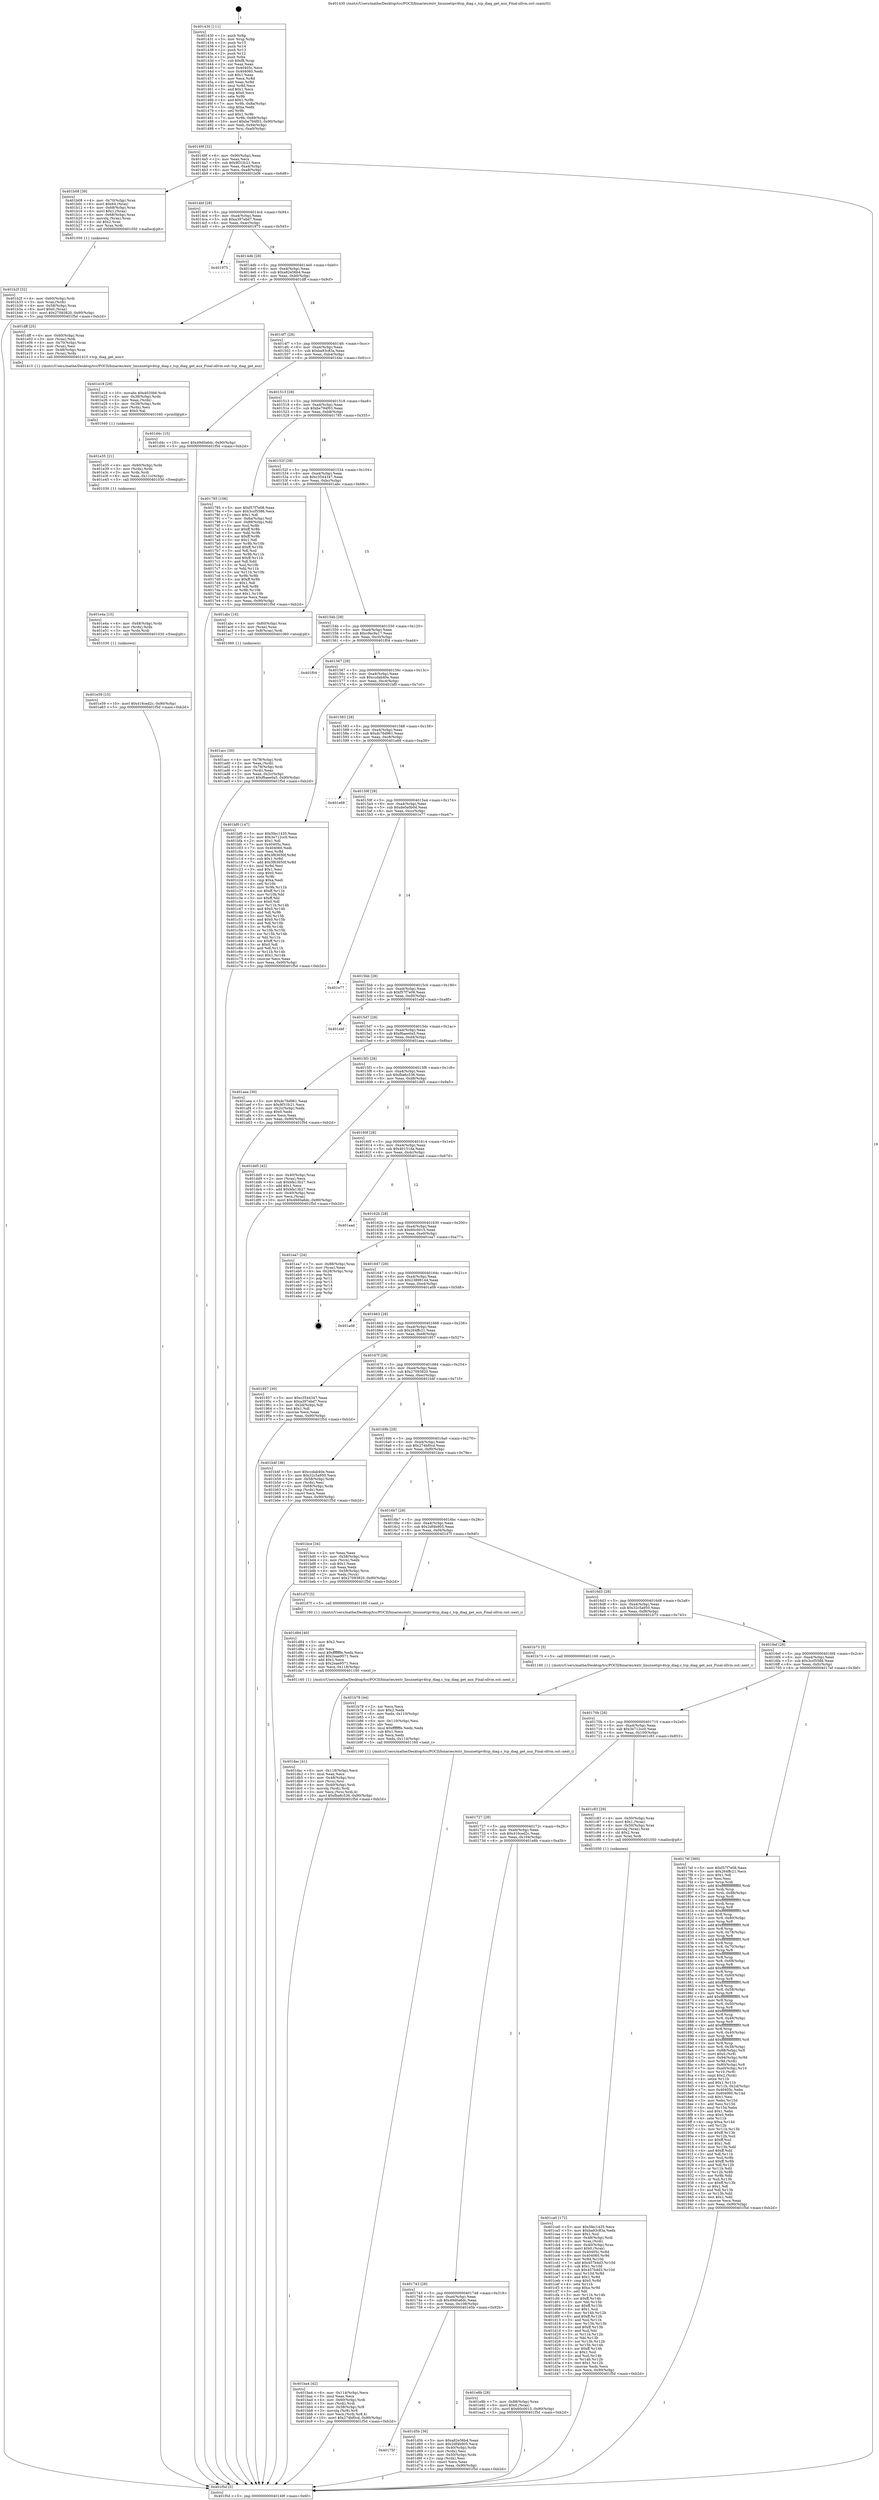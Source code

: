 digraph "0x401430" {
  label = "0x401430 (/mnt/c/Users/mathe/Desktop/tcc/POCII/binaries/extr_linuxnetipv4tcp_diag.c_tcp_diag_get_aux_Final-ollvm.out::main(0))"
  labelloc = "t"
  node[shape=record]

  Entry [label="",width=0.3,height=0.3,shape=circle,fillcolor=black,style=filled]
  "0x40149f" [label="{
     0x40149f [32]\l
     | [instrs]\l
     &nbsp;&nbsp;0x40149f \<+6\>: mov -0x90(%rbp),%eax\l
     &nbsp;&nbsp;0x4014a5 \<+2\>: mov %eax,%ecx\l
     &nbsp;&nbsp;0x4014a7 \<+6\>: sub $0x9f31fc21,%ecx\l
     &nbsp;&nbsp;0x4014ad \<+6\>: mov %eax,-0xa4(%rbp)\l
     &nbsp;&nbsp;0x4014b3 \<+6\>: mov %ecx,-0xa8(%rbp)\l
     &nbsp;&nbsp;0x4014b9 \<+6\>: je 0000000000401b08 \<main+0x6d8\>\l
  }"]
  "0x401b08" [label="{
     0x401b08 [39]\l
     | [instrs]\l
     &nbsp;&nbsp;0x401b08 \<+4\>: mov -0x70(%rbp),%rax\l
     &nbsp;&nbsp;0x401b0c \<+6\>: movl $0x64,(%rax)\l
     &nbsp;&nbsp;0x401b12 \<+4\>: mov -0x68(%rbp),%rax\l
     &nbsp;&nbsp;0x401b16 \<+6\>: movl $0x1,(%rax)\l
     &nbsp;&nbsp;0x401b1c \<+4\>: mov -0x68(%rbp),%rax\l
     &nbsp;&nbsp;0x401b20 \<+3\>: movslq (%rax),%rax\l
     &nbsp;&nbsp;0x401b23 \<+4\>: shl $0x2,%rax\l
     &nbsp;&nbsp;0x401b27 \<+3\>: mov %rax,%rdi\l
     &nbsp;&nbsp;0x401b2a \<+5\>: call 0000000000401050 \<malloc@plt\>\l
     | [calls]\l
     &nbsp;&nbsp;0x401050 \{1\} (unknown)\l
  }"]
  "0x4014bf" [label="{
     0x4014bf [28]\l
     | [instrs]\l
     &nbsp;&nbsp;0x4014bf \<+5\>: jmp 00000000004014c4 \<main+0x94\>\l
     &nbsp;&nbsp;0x4014c4 \<+6\>: mov -0xa4(%rbp),%eax\l
     &nbsp;&nbsp;0x4014ca \<+5\>: sub $0xa397ebd7,%eax\l
     &nbsp;&nbsp;0x4014cf \<+6\>: mov %eax,-0xac(%rbp)\l
     &nbsp;&nbsp;0x4014d5 \<+6\>: je 0000000000401975 \<main+0x545\>\l
  }"]
  Exit [label="",width=0.3,height=0.3,shape=circle,fillcolor=black,style=filled,peripheries=2]
  "0x401975" [label="{
     0x401975\l
  }", style=dashed]
  "0x4014db" [label="{
     0x4014db [28]\l
     | [instrs]\l
     &nbsp;&nbsp;0x4014db \<+5\>: jmp 00000000004014e0 \<main+0xb0\>\l
     &nbsp;&nbsp;0x4014e0 \<+6\>: mov -0xa4(%rbp),%eax\l
     &nbsp;&nbsp;0x4014e6 \<+5\>: sub $0xa82e56b4,%eax\l
     &nbsp;&nbsp;0x4014eb \<+6\>: mov %eax,-0xb0(%rbp)\l
     &nbsp;&nbsp;0x4014f1 \<+6\>: je 0000000000401dff \<main+0x9cf\>\l
  }"]
  "0x401e59" [label="{
     0x401e59 [15]\l
     | [instrs]\l
     &nbsp;&nbsp;0x401e59 \<+10\>: movl $0x416ced2c,-0x90(%rbp)\l
     &nbsp;&nbsp;0x401e63 \<+5\>: jmp 0000000000401f5d \<main+0xb2d\>\l
  }"]
  "0x401dff" [label="{
     0x401dff [25]\l
     | [instrs]\l
     &nbsp;&nbsp;0x401dff \<+4\>: mov -0x60(%rbp),%rax\l
     &nbsp;&nbsp;0x401e03 \<+3\>: mov (%rax),%rdi\l
     &nbsp;&nbsp;0x401e06 \<+4\>: mov -0x70(%rbp),%rax\l
     &nbsp;&nbsp;0x401e0a \<+2\>: mov (%rax),%esi\l
     &nbsp;&nbsp;0x401e0c \<+4\>: mov -0x48(%rbp),%rax\l
     &nbsp;&nbsp;0x401e10 \<+3\>: mov (%rax),%rdx\l
     &nbsp;&nbsp;0x401e13 \<+5\>: call 0000000000401410 \<tcp_diag_get_aux\>\l
     | [calls]\l
     &nbsp;&nbsp;0x401410 \{1\} (/mnt/c/Users/mathe/Desktop/tcc/POCII/binaries/extr_linuxnetipv4tcp_diag.c_tcp_diag_get_aux_Final-ollvm.out::tcp_diag_get_aux)\l
  }"]
  "0x4014f7" [label="{
     0x4014f7 [28]\l
     | [instrs]\l
     &nbsp;&nbsp;0x4014f7 \<+5\>: jmp 00000000004014fc \<main+0xcc\>\l
     &nbsp;&nbsp;0x4014fc \<+6\>: mov -0xa4(%rbp),%eax\l
     &nbsp;&nbsp;0x401502 \<+5\>: sub $0xba93c83a,%eax\l
     &nbsp;&nbsp;0x401507 \<+6\>: mov %eax,-0xb4(%rbp)\l
     &nbsp;&nbsp;0x40150d \<+6\>: je 0000000000401d4c \<main+0x91c\>\l
  }"]
  "0x401e4a" [label="{
     0x401e4a [15]\l
     | [instrs]\l
     &nbsp;&nbsp;0x401e4a \<+4\>: mov -0x48(%rbp),%rdx\l
     &nbsp;&nbsp;0x401e4e \<+3\>: mov (%rdx),%rdx\l
     &nbsp;&nbsp;0x401e51 \<+3\>: mov %rdx,%rdi\l
     &nbsp;&nbsp;0x401e54 \<+5\>: call 0000000000401030 \<free@plt\>\l
     | [calls]\l
     &nbsp;&nbsp;0x401030 \{1\} (unknown)\l
  }"]
  "0x401d4c" [label="{
     0x401d4c [15]\l
     | [instrs]\l
     &nbsp;&nbsp;0x401d4c \<+10\>: movl $0x49d0a6dc,-0x90(%rbp)\l
     &nbsp;&nbsp;0x401d56 \<+5\>: jmp 0000000000401f5d \<main+0xb2d\>\l
  }"]
  "0x401513" [label="{
     0x401513 [28]\l
     | [instrs]\l
     &nbsp;&nbsp;0x401513 \<+5\>: jmp 0000000000401518 \<main+0xe8\>\l
     &nbsp;&nbsp;0x401518 \<+6\>: mov -0xa4(%rbp),%eax\l
     &nbsp;&nbsp;0x40151e \<+5\>: sub $0xbe794f03,%eax\l
     &nbsp;&nbsp;0x401523 \<+6\>: mov %eax,-0xb8(%rbp)\l
     &nbsp;&nbsp;0x401529 \<+6\>: je 0000000000401785 \<main+0x355\>\l
  }"]
  "0x401e35" [label="{
     0x401e35 [21]\l
     | [instrs]\l
     &nbsp;&nbsp;0x401e35 \<+4\>: mov -0x60(%rbp),%rdx\l
     &nbsp;&nbsp;0x401e39 \<+3\>: mov (%rdx),%rdx\l
     &nbsp;&nbsp;0x401e3c \<+3\>: mov %rdx,%rdi\l
     &nbsp;&nbsp;0x401e3f \<+6\>: mov %eax,-0x11c(%rbp)\l
     &nbsp;&nbsp;0x401e45 \<+5\>: call 0000000000401030 \<free@plt\>\l
     | [calls]\l
     &nbsp;&nbsp;0x401030 \{1\} (unknown)\l
  }"]
  "0x401785" [label="{
     0x401785 [106]\l
     | [instrs]\l
     &nbsp;&nbsp;0x401785 \<+5\>: mov $0xf57f7e08,%eax\l
     &nbsp;&nbsp;0x40178a \<+5\>: mov $0x3ccf5586,%ecx\l
     &nbsp;&nbsp;0x40178f \<+2\>: mov $0x1,%dl\l
     &nbsp;&nbsp;0x401791 \<+7\>: mov -0x8a(%rbp),%sil\l
     &nbsp;&nbsp;0x401798 \<+7\>: mov -0x89(%rbp),%dil\l
     &nbsp;&nbsp;0x40179f \<+3\>: mov %sil,%r8b\l
     &nbsp;&nbsp;0x4017a2 \<+4\>: xor $0xff,%r8b\l
     &nbsp;&nbsp;0x4017a6 \<+3\>: mov %dil,%r9b\l
     &nbsp;&nbsp;0x4017a9 \<+4\>: xor $0xff,%r9b\l
     &nbsp;&nbsp;0x4017ad \<+3\>: xor $0x1,%dl\l
     &nbsp;&nbsp;0x4017b0 \<+3\>: mov %r8b,%r10b\l
     &nbsp;&nbsp;0x4017b3 \<+4\>: and $0xff,%r10b\l
     &nbsp;&nbsp;0x4017b7 \<+3\>: and %dl,%sil\l
     &nbsp;&nbsp;0x4017ba \<+3\>: mov %r9b,%r11b\l
     &nbsp;&nbsp;0x4017bd \<+4\>: and $0xff,%r11b\l
     &nbsp;&nbsp;0x4017c1 \<+3\>: and %dl,%dil\l
     &nbsp;&nbsp;0x4017c4 \<+3\>: or %sil,%r10b\l
     &nbsp;&nbsp;0x4017c7 \<+3\>: or %dil,%r11b\l
     &nbsp;&nbsp;0x4017ca \<+3\>: xor %r11b,%r10b\l
     &nbsp;&nbsp;0x4017cd \<+3\>: or %r9b,%r8b\l
     &nbsp;&nbsp;0x4017d0 \<+4\>: xor $0xff,%r8b\l
     &nbsp;&nbsp;0x4017d4 \<+3\>: or $0x1,%dl\l
     &nbsp;&nbsp;0x4017d7 \<+3\>: and %dl,%r8b\l
     &nbsp;&nbsp;0x4017da \<+3\>: or %r8b,%r10b\l
     &nbsp;&nbsp;0x4017dd \<+4\>: test $0x1,%r10b\l
     &nbsp;&nbsp;0x4017e1 \<+3\>: cmovne %ecx,%eax\l
     &nbsp;&nbsp;0x4017e4 \<+6\>: mov %eax,-0x90(%rbp)\l
     &nbsp;&nbsp;0x4017ea \<+5\>: jmp 0000000000401f5d \<main+0xb2d\>\l
  }"]
  "0x40152f" [label="{
     0x40152f [28]\l
     | [instrs]\l
     &nbsp;&nbsp;0x40152f \<+5\>: jmp 0000000000401534 \<main+0x104\>\l
     &nbsp;&nbsp;0x401534 \<+6\>: mov -0xa4(%rbp),%eax\l
     &nbsp;&nbsp;0x40153a \<+5\>: sub $0xc3544347,%eax\l
     &nbsp;&nbsp;0x40153f \<+6\>: mov %eax,-0xbc(%rbp)\l
     &nbsp;&nbsp;0x401545 \<+6\>: je 0000000000401abc \<main+0x68c\>\l
  }"]
  "0x401f5d" [label="{
     0x401f5d [5]\l
     | [instrs]\l
     &nbsp;&nbsp;0x401f5d \<+5\>: jmp 000000000040149f \<main+0x6f\>\l
  }"]
  "0x401430" [label="{
     0x401430 [111]\l
     | [instrs]\l
     &nbsp;&nbsp;0x401430 \<+1\>: push %rbp\l
     &nbsp;&nbsp;0x401431 \<+3\>: mov %rsp,%rbp\l
     &nbsp;&nbsp;0x401434 \<+2\>: push %r15\l
     &nbsp;&nbsp;0x401436 \<+2\>: push %r14\l
     &nbsp;&nbsp;0x401438 \<+2\>: push %r13\l
     &nbsp;&nbsp;0x40143a \<+2\>: push %r12\l
     &nbsp;&nbsp;0x40143c \<+1\>: push %rbx\l
     &nbsp;&nbsp;0x40143d \<+7\>: sub $0xf8,%rsp\l
     &nbsp;&nbsp;0x401444 \<+2\>: xor %eax,%eax\l
     &nbsp;&nbsp;0x401446 \<+7\>: mov 0x40405c,%ecx\l
     &nbsp;&nbsp;0x40144d \<+7\>: mov 0x404060,%edx\l
     &nbsp;&nbsp;0x401454 \<+3\>: sub $0x1,%eax\l
     &nbsp;&nbsp;0x401457 \<+3\>: mov %ecx,%r8d\l
     &nbsp;&nbsp;0x40145a \<+3\>: add %eax,%r8d\l
     &nbsp;&nbsp;0x40145d \<+4\>: imul %r8d,%ecx\l
     &nbsp;&nbsp;0x401461 \<+3\>: and $0x1,%ecx\l
     &nbsp;&nbsp;0x401464 \<+3\>: cmp $0x0,%ecx\l
     &nbsp;&nbsp;0x401467 \<+4\>: sete %r9b\l
     &nbsp;&nbsp;0x40146b \<+4\>: and $0x1,%r9b\l
     &nbsp;&nbsp;0x40146f \<+7\>: mov %r9b,-0x8a(%rbp)\l
     &nbsp;&nbsp;0x401476 \<+3\>: cmp $0xa,%edx\l
     &nbsp;&nbsp;0x401479 \<+4\>: setl %r9b\l
     &nbsp;&nbsp;0x40147d \<+4\>: and $0x1,%r9b\l
     &nbsp;&nbsp;0x401481 \<+7\>: mov %r9b,-0x89(%rbp)\l
     &nbsp;&nbsp;0x401488 \<+10\>: movl $0xbe794f03,-0x90(%rbp)\l
     &nbsp;&nbsp;0x401492 \<+6\>: mov %edi,-0x94(%rbp)\l
     &nbsp;&nbsp;0x401498 \<+7\>: mov %rsi,-0xa0(%rbp)\l
  }"]
  "0x401e18" [label="{
     0x401e18 [29]\l
     | [instrs]\l
     &nbsp;&nbsp;0x401e18 \<+10\>: movabs $0x4020b6,%rdi\l
     &nbsp;&nbsp;0x401e22 \<+4\>: mov -0x38(%rbp),%rdx\l
     &nbsp;&nbsp;0x401e26 \<+2\>: mov %eax,(%rdx)\l
     &nbsp;&nbsp;0x401e28 \<+4\>: mov -0x38(%rbp),%rdx\l
     &nbsp;&nbsp;0x401e2c \<+2\>: mov (%rdx),%esi\l
     &nbsp;&nbsp;0x401e2e \<+2\>: mov $0x0,%al\l
     &nbsp;&nbsp;0x401e30 \<+5\>: call 0000000000401040 \<printf@plt\>\l
     | [calls]\l
     &nbsp;&nbsp;0x401040 \{1\} (unknown)\l
  }"]
  "0x401abc" [label="{
     0x401abc [16]\l
     | [instrs]\l
     &nbsp;&nbsp;0x401abc \<+4\>: mov -0x80(%rbp),%rax\l
     &nbsp;&nbsp;0x401ac0 \<+3\>: mov (%rax),%rax\l
     &nbsp;&nbsp;0x401ac3 \<+4\>: mov 0x8(%rax),%rdi\l
     &nbsp;&nbsp;0x401ac7 \<+5\>: call 0000000000401060 \<atoi@plt\>\l
     | [calls]\l
     &nbsp;&nbsp;0x401060 \{1\} (unknown)\l
  }"]
  "0x40154b" [label="{
     0x40154b [28]\l
     | [instrs]\l
     &nbsp;&nbsp;0x40154b \<+5\>: jmp 0000000000401550 \<main+0x120\>\l
     &nbsp;&nbsp;0x401550 \<+6\>: mov -0xa4(%rbp),%eax\l
     &nbsp;&nbsp;0x401556 \<+5\>: sub $0xc9ec9a17,%eax\l
     &nbsp;&nbsp;0x40155b \<+6\>: mov %eax,-0xc0(%rbp)\l
     &nbsp;&nbsp;0x401561 \<+6\>: je 0000000000401f04 \<main+0xad4\>\l
  }"]
  "0x401dac" [label="{
     0x401dac [41]\l
     | [instrs]\l
     &nbsp;&nbsp;0x401dac \<+6\>: mov -0x118(%rbp),%ecx\l
     &nbsp;&nbsp;0x401db2 \<+3\>: imul %eax,%ecx\l
     &nbsp;&nbsp;0x401db5 \<+4\>: mov -0x48(%rbp),%rsi\l
     &nbsp;&nbsp;0x401db9 \<+3\>: mov (%rsi),%rsi\l
     &nbsp;&nbsp;0x401dbc \<+4\>: mov -0x40(%rbp),%rdi\l
     &nbsp;&nbsp;0x401dc0 \<+3\>: movslq (%rdi),%rdi\l
     &nbsp;&nbsp;0x401dc3 \<+3\>: mov %ecx,(%rsi,%rdi,4)\l
     &nbsp;&nbsp;0x401dc6 \<+10\>: movl $0xfba6c536,-0x90(%rbp)\l
     &nbsp;&nbsp;0x401dd0 \<+5\>: jmp 0000000000401f5d \<main+0xb2d\>\l
  }"]
  "0x401f04" [label="{
     0x401f04\l
  }", style=dashed]
  "0x401567" [label="{
     0x401567 [28]\l
     | [instrs]\l
     &nbsp;&nbsp;0x401567 \<+5\>: jmp 000000000040156c \<main+0x13c\>\l
     &nbsp;&nbsp;0x40156c \<+6\>: mov -0xa4(%rbp),%eax\l
     &nbsp;&nbsp;0x401572 \<+5\>: sub $0xccdab40e,%eax\l
     &nbsp;&nbsp;0x401577 \<+6\>: mov %eax,-0xc4(%rbp)\l
     &nbsp;&nbsp;0x40157d \<+6\>: je 0000000000401bf0 \<main+0x7c0\>\l
  }"]
  "0x401d84" [label="{
     0x401d84 [40]\l
     | [instrs]\l
     &nbsp;&nbsp;0x401d84 \<+5\>: mov $0x2,%ecx\l
     &nbsp;&nbsp;0x401d89 \<+1\>: cltd\l
     &nbsp;&nbsp;0x401d8a \<+2\>: idiv %ecx\l
     &nbsp;&nbsp;0x401d8c \<+6\>: imul $0xfffffffe,%edx,%ecx\l
     &nbsp;&nbsp;0x401d92 \<+6\>: add $0x2eae9571,%ecx\l
     &nbsp;&nbsp;0x401d98 \<+3\>: add $0x1,%ecx\l
     &nbsp;&nbsp;0x401d9b \<+6\>: sub $0x2eae9571,%ecx\l
     &nbsp;&nbsp;0x401da1 \<+6\>: mov %ecx,-0x118(%rbp)\l
     &nbsp;&nbsp;0x401da7 \<+5\>: call 0000000000401160 \<next_i\>\l
     | [calls]\l
     &nbsp;&nbsp;0x401160 \{1\} (/mnt/c/Users/mathe/Desktop/tcc/POCII/binaries/extr_linuxnetipv4tcp_diag.c_tcp_diag_get_aux_Final-ollvm.out::next_i)\l
  }"]
  "0x401bf0" [label="{
     0x401bf0 [147]\l
     | [instrs]\l
     &nbsp;&nbsp;0x401bf0 \<+5\>: mov $0x5fec1435,%eax\l
     &nbsp;&nbsp;0x401bf5 \<+5\>: mov $0x3e712cc0,%ecx\l
     &nbsp;&nbsp;0x401bfa \<+2\>: mov $0x1,%dl\l
     &nbsp;&nbsp;0x401bfc \<+7\>: mov 0x40405c,%esi\l
     &nbsp;&nbsp;0x401c03 \<+7\>: mov 0x404060,%edi\l
     &nbsp;&nbsp;0x401c0a \<+3\>: mov %esi,%r8d\l
     &nbsp;&nbsp;0x401c0d \<+7\>: sub $0x3f63650f,%r8d\l
     &nbsp;&nbsp;0x401c14 \<+4\>: sub $0x1,%r8d\l
     &nbsp;&nbsp;0x401c18 \<+7\>: add $0x3f63650f,%r8d\l
     &nbsp;&nbsp;0x401c1f \<+4\>: imul %r8d,%esi\l
     &nbsp;&nbsp;0x401c23 \<+3\>: and $0x1,%esi\l
     &nbsp;&nbsp;0x401c26 \<+3\>: cmp $0x0,%esi\l
     &nbsp;&nbsp;0x401c29 \<+4\>: sete %r9b\l
     &nbsp;&nbsp;0x401c2d \<+3\>: cmp $0xa,%edi\l
     &nbsp;&nbsp;0x401c30 \<+4\>: setl %r10b\l
     &nbsp;&nbsp;0x401c34 \<+3\>: mov %r9b,%r11b\l
     &nbsp;&nbsp;0x401c37 \<+4\>: xor $0xff,%r11b\l
     &nbsp;&nbsp;0x401c3b \<+3\>: mov %r10b,%bl\l
     &nbsp;&nbsp;0x401c3e \<+3\>: xor $0xff,%bl\l
     &nbsp;&nbsp;0x401c41 \<+3\>: xor $0x0,%dl\l
     &nbsp;&nbsp;0x401c44 \<+3\>: mov %r11b,%r14b\l
     &nbsp;&nbsp;0x401c47 \<+4\>: and $0x0,%r14b\l
     &nbsp;&nbsp;0x401c4b \<+3\>: and %dl,%r9b\l
     &nbsp;&nbsp;0x401c4e \<+3\>: mov %bl,%r15b\l
     &nbsp;&nbsp;0x401c51 \<+4\>: and $0x0,%r15b\l
     &nbsp;&nbsp;0x401c55 \<+3\>: and %dl,%r10b\l
     &nbsp;&nbsp;0x401c58 \<+3\>: or %r9b,%r14b\l
     &nbsp;&nbsp;0x401c5b \<+3\>: or %r10b,%r15b\l
     &nbsp;&nbsp;0x401c5e \<+3\>: xor %r15b,%r14b\l
     &nbsp;&nbsp;0x401c61 \<+3\>: or %bl,%r11b\l
     &nbsp;&nbsp;0x401c64 \<+4\>: xor $0xff,%r11b\l
     &nbsp;&nbsp;0x401c68 \<+3\>: or $0x0,%dl\l
     &nbsp;&nbsp;0x401c6b \<+3\>: and %dl,%r11b\l
     &nbsp;&nbsp;0x401c6e \<+3\>: or %r11b,%r14b\l
     &nbsp;&nbsp;0x401c71 \<+4\>: test $0x1,%r14b\l
     &nbsp;&nbsp;0x401c75 \<+3\>: cmovne %ecx,%eax\l
     &nbsp;&nbsp;0x401c78 \<+6\>: mov %eax,-0x90(%rbp)\l
     &nbsp;&nbsp;0x401c7e \<+5\>: jmp 0000000000401f5d \<main+0xb2d\>\l
  }"]
  "0x401583" [label="{
     0x401583 [28]\l
     | [instrs]\l
     &nbsp;&nbsp;0x401583 \<+5\>: jmp 0000000000401588 \<main+0x158\>\l
     &nbsp;&nbsp;0x401588 \<+6\>: mov -0xa4(%rbp),%eax\l
     &nbsp;&nbsp;0x40158e \<+5\>: sub $0xdc76d961,%eax\l
     &nbsp;&nbsp;0x401593 \<+6\>: mov %eax,-0xc8(%rbp)\l
     &nbsp;&nbsp;0x401599 \<+6\>: je 0000000000401e68 \<main+0xa38\>\l
  }"]
  "0x40175f" [label="{
     0x40175f\l
  }", style=dashed]
  "0x401e68" [label="{
     0x401e68\l
  }", style=dashed]
  "0x40159f" [label="{
     0x40159f [28]\l
     | [instrs]\l
     &nbsp;&nbsp;0x40159f \<+5\>: jmp 00000000004015a4 \<main+0x174\>\l
     &nbsp;&nbsp;0x4015a4 \<+6\>: mov -0xa4(%rbp),%eax\l
     &nbsp;&nbsp;0x4015aa \<+5\>: sub $0xde0a0b0d,%eax\l
     &nbsp;&nbsp;0x4015af \<+6\>: mov %eax,-0xcc(%rbp)\l
     &nbsp;&nbsp;0x4015b5 \<+6\>: je 0000000000401e77 \<main+0xa47\>\l
  }"]
  "0x401d5b" [label="{
     0x401d5b [36]\l
     | [instrs]\l
     &nbsp;&nbsp;0x401d5b \<+5\>: mov $0xa82e56b4,%eax\l
     &nbsp;&nbsp;0x401d60 \<+5\>: mov $0x2df4b905,%ecx\l
     &nbsp;&nbsp;0x401d65 \<+4\>: mov -0x40(%rbp),%rdx\l
     &nbsp;&nbsp;0x401d69 \<+2\>: mov (%rdx),%esi\l
     &nbsp;&nbsp;0x401d6b \<+4\>: mov -0x50(%rbp),%rdx\l
     &nbsp;&nbsp;0x401d6f \<+2\>: cmp (%rdx),%esi\l
     &nbsp;&nbsp;0x401d71 \<+3\>: cmovl %ecx,%eax\l
     &nbsp;&nbsp;0x401d74 \<+6\>: mov %eax,-0x90(%rbp)\l
     &nbsp;&nbsp;0x401d7a \<+5\>: jmp 0000000000401f5d \<main+0xb2d\>\l
  }"]
  "0x401e77" [label="{
     0x401e77\l
  }", style=dashed]
  "0x4015bb" [label="{
     0x4015bb [28]\l
     | [instrs]\l
     &nbsp;&nbsp;0x4015bb \<+5\>: jmp 00000000004015c0 \<main+0x190\>\l
     &nbsp;&nbsp;0x4015c0 \<+6\>: mov -0xa4(%rbp),%eax\l
     &nbsp;&nbsp;0x4015c6 \<+5\>: sub $0xf57f7e08,%eax\l
     &nbsp;&nbsp;0x4015cb \<+6\>: mov %eax,-0xd0(%rbp)\l
     &nbsp;&nbsp;0x4015d1 \<+6\>: je 0000000000401ebf \<main+0xa8f\>\l
  }"]
  "0x401743" [label="{
     0x401743 [28]\l
     | [instrs]\l
     &nbsp;&nbsp;0x401743 \<+5\>: jmp 0000000000401748 \<main+0x318\>\l
     &nbsp;&nbsp;0x401748 \<+6\>: mov -0xa4(%rbp),%eax\l
     &nbsp;&nbsp;0x40174e \<+5\>: sub $0x49d0a6dc,%eax\l
     &nbsp;&nbsp;0x401753 \<+6\>: mov %eax,-0x108(%rbp)\l
     &nbsp;&nbsp;0x401759 \<+6\>: je 0000000000401d5b \<main+0x92b\>\l
  }"]
  "0x401ebf" [label="{
     0x401ebf\l
  }", style=dashed]
  "0x4015d7" [label="{
     0x4015d7 [28]\l
     | [instrs]\l
     &nbsp;&nbsp;0x4015d7 \<+5\>: jmp 00000000004015dc \<main+0x1ac\>\l
     &nbsp;&nbsp;0x4015dc \<+6\>: mov -0xa4(%rbp),%eax\l
     &nbsp;&nbsp;0x4015e2 \<+5\>: sub $0xf6aee0a5,%eax\l
     &nbsp;&nbsp;0x4015e7 \<+6\>: mov %eax,-0xd4(%rbp)\l
     &nbsp;&nbsp;0x4015ed \<+6\>: je 0000000000401aea \<main+0x6ba\>\l
  }"]
  "0x401e8b" [label="{
     0x401e8b [28]\l
     | [instrs]\l
     &nbsp;&nbsp;0x401e8b \<+7\>: mov -0x88(%rbp),%rax\l
     &nbsp;&nbsp;0x401e92 \<+6\>: movl $0x0,(%rax)\l
     &nbsp;&nbsp;0x401e98 \<+10\>: movl $0x60c0015,-0x90(%rbp)\l
     &nbsp;&nbsp;0x401ea2 \<+5\>: jmp 0000000000401f5d \<main+0xb2d\>\l
  }"]
  "0x401aea" [label="{
     0x401aea [30]\l
     | [instrs]\l
     &nbsp;&nbsp;0x401aea \<+5\>: mov $0xdc76d961,%eax\l
     &nbsp;&nbsp;0x401aef \<+5\>: mov $0x9f31fc21,%ecx\l
     &nbsp;&nbsp;0x401af4 \<+3\>: mov -0x2c(%rbp),%edx\l
     &nbsp;&nbsp;0x401af7 \<+3\>: cmp $0x0,%edx\l
     &nbsp;&nbsp;0x401afa \<+3\>: cmove %ecx,%eax\l
     &nbsp;&nbsp;0x401afd \<+6\>: mov %eax,-0x90(%rbp)\l
     &nbsp;&nbsp;0x401b03 \<+5\>: jmp 0000000000401f5d \<main+0xb2d\>\l
  }"]
  "0x4015f3" [label="{
     0x4015f3 [28]\l
     | [instrs]\l
     &nbsp;&nbsp;0x4015f3 \<+5\>: jmp 00000000004015f8 \<main+0x1c8\>\l
     &nbsp;&nbsp;0x4015f8 \<+6\>: mov -0xa4(%rbp),%eax\l
     &nbsp;&nbsp;0x4015fe \<+5\>: sub $0xfba6c536,%eax\l
     &nbsp;&nbsp;0x401603 \<+6\>: mov %eax,-0xd8(%rbp)\l
     &nbsp;&nbsp;0x401609 \<+6\>: je 0000000000401dd5 \<main+0x9a5\>\l
  }"]
  "0x401ca0" [label="{
     0x401ca0 [172]\l
     | [instrs]\l
     &nbsp;&nbsp;0x401ca0 \<+5\>: mov $0x5fec1435,%ecx\l
     &nbsp;&nbsp;0x401ca5 \<+5\>: mov $0xba93c83a,%edx\l
     &nbsp;&nbsp;0x401caa \<+3\>: mov $0x1,%sil\l
     &nbsp;&nbsp;0x401cad \<+4\>: mov -0x48(%rbp),%rdi\l
     &nbsp;&nbsp;0x401cb1 \<+3\>: mov %rax,(%rdi)\l
     &nbsp;&nbsp;0x401cb4 \<+4\>: mov -0x40(%rbp),%rax\l
     &nbsp;&nbsp;0x401cb8 \<+6\>: movl $0x0,(%rax)\l
     &nbsp;&nbsp;0x401cbe \<+8\>: mov 0x40405c,%r8d\l
     &nbsp;&nbsp;0x401cc6 \<+8\>: mov 0x404060,%r9d\l
     &nbsp;&nbsp;0x401cce \<+3\>: mov %r8d,%r10d\l
     &nbsp;&nbsp;0x401cd1 \<+7\>: add $0x457b4d3,%r10d\l
     &nbsp;&nbsp;0x401cd8 \<+4\>: sub $0x1,%r10d\l
     &nbsp;&nbsp;0x401cdc \<+7\>: sub $0x457b4d3,%r10d\l
     &nbsp;&nbsp;0x401ce3 \<+4\>: imul %r10d,%r8d\l
     &nbsp;&nbsp;0x401ce7 \<+4\>: and $0x1,%r8d\l
     &nbsp;&nbsp;0x401ceb \<+4\>: cmp $0x0,%r8d\l
     &nbsp;&nbsp;0x401cef \<+4\>: sete %r11b\l
     &nbsp;&nbsp;0x401cf3 \<+4\>: cmp $0xa,%r9d\l
     &nbsp;&nbsp;0x401cf7 \<+3\>: setl %bl\l
     &nbsp;&nbsp;0x401cfa \<+3\>: mov %r11b,%r14b\l
     &nbsp;&nbsp;0x401cfd \<+4\>: xor $0xff,%r14b\l
     &nbsp;&nbsp;0x401d01 \<+3\>: mov %bl,%r15b\l
     &nbsp;&nbsp;0x401d04 \<+4\>: xor $0xff,%r15b\l
     &nbsp;&nbsp;0x401d08 \<+4\>: xor $0x1,%sil\l
     &nbsp;&nbsp;0x401d0c \<+3\>: mov %r14b,%r12b\l
     &nbsp;&nbsp;0x401d0f \<+4\>: and $0xff,%r12b\l
     &nbsp;&nbsp;0x401d13 \<+3\>: and %sil,%r11b\l
     &nbsp;&nbsp;0x401d16 \<+3\>: mov %r15b,%r13b\l
     &nbsp;&nbsp;0x401d19 \<+4\>: and $0xff,%r13b\l
     &nbsp;&nbsp;0x401d1d \<+3\>: and %sil,%bl\l
     &nbsp;&nbsp;0x401d20 \<+3\>: or %r11b,%r12b\l
     &nbsp;&nbsp;0x401d23 \<+3\>: or %bl,%r13b\l
     &nbsp;&nbsp;0x401d26 \<+3\>: xor %r13b,%r12b\l
     &nbsp;&nbsp;0x401d29 \<+3\>: or %r15b,%r14b\l
     &nbsp;&nbsp;0x401d2c \<+4\>: xor $0xff,%r14b\l
     &nbsp;&nbsp;0x401d30 \<+4\>: or $0x1,%sil\l
     &nbsp;&nbsp;0x401d34 \<+3\>: and %sil,%r14b\l
     &nbsp;&nbsp;0x401d37 \<+3\>: or %r14b,%r12b\l
     &nbsp;&nbsp;0x401d3a \<+4\>: test $0x1,%r12b\l
     &nbsp;&nbsp;0x401d3e \<+3\>: cmovne %edx,%ecx\l
     &nbsp;&nbsp;0x401d41 \<+6\>: mov %ecx,-0x90(%rbp)\l
     &nbsp;&nbsp;0x401d47 \<+5\>: jmp 0000000000401f5d \<main+0xb2d\>\l
  }"]
  "0x401dd5" [label="{
     0x401dd5 [42]\l
     | [instrs]\l
     &nbsp;&nbsp;0x401dd5 \<+4\>: mov -0x40(%rbp),%rax\l
     &nbsp;&nbsp;0x401dd9 \<+2\>: mov (%rax),%ecx\l
     &nbsp;&nbsp;0x401ddb \<+6\>: sub $0xbfa13b27,%ecx\l
     &nbsp;&nbsp;0x401de1 \<+3\>: add $0x1,%ecx\l
     &nbsp;&nbsp;0x401de4 \<+6\>: add $0xbfa13b27,%ecx\l
     &nbsp;&nbsp;0x401dea \<+4\>: mov -0x40(%rbp),%rax\l
     &nbsp;&nbsp;0x401dee \<+2\>: mov %ecx,(%rax)\l
     &nbsp;&nbsp;0x401df0 \<+10\>: movl $0x49d0a6dc,-0x90(%rbp)\l
     &nbsp;&nbsp;0x401dfa \<+5\>: jmp 0000000000401f5d \<main+0xb2d\>\l
  }"]
  "0x40160f" [label="{
     0x40160f [28]\l
     | [instrs]\l
     &nbsp;&nbsp;0x40160f \<+5\>: jmp 0000000000401614 \<main+0x1e4\>\l
     &nbsp;&nbsp;0x401614 \<+6\>: mov -0xa4(%rbp),%eax\l
     &nbsp;&nbsp;0x40161a \<+5\>: sub $0x40151da,%eax\l
     &nbsp;&nbsp;0x40161f \<+6\>: mov %eax,-0xdc(%rbp)\l
     &nbsp;&nbsp;0x401625 \<+6\>: je 0000000000401aad \<main+0x67d\>\l
  }"]
  "0x401727" [label="{
     0x401727 [28]\l
     | [instrs]\l
     &nbsp;&nbsp;0x401727 \<+5\>: jmp 000000000040172c \<main+0x2fc\>\l
     &nbsp;&nbsp;0x40172c \<+6\>: mov -0xa4(%rbp),%eax\l
     &nbsp;&nbsp;0x401732 \<+5\>: sub $0x416ced2c,%eax\l
     &nbsp;&nbsp;0x401737 \<+6\>: mov %eax,-0x104(%rbp)\l
     &nbsp;&nbsp;0x40173d \<+6\>: je 0000000000401e8b \<main+0xa5b\>\l
  }"]
  "0x401aad" [label="{
     0x401aad\l
  }", style=dashed]
  "0x40162b" [label="{
     0x40162b [28]\l
     | [instrs]\l
     &nbsp;&nbsp;0x40162b \<+5\>: jmp 0000000000401630 \<main+0x200\>\l
     &nbsp;&nbsp;0x401630 \<+6\>: mov -0xa4(%rbp),%eax\l
     &nbsp;&nbsp;0x401636 \<+5\>: sub $0x60c0015,%eax\l
     &nbsp;&nbsp;0x40163b \<+6\>: mov %eax,-0xe0(%rbp)\l
     &nbsp;&nbsp;0x401641 \<+6\>: je 0000000000401ea7 \<main+0xa77\>\l
  }"]
  "0x401c83" [label="{
     0x401c83 [29]\l
     | [instrs]\l
     &nbsp;&nbsp;0x401c83 \<+4\>: mov -0x50(%rbp),%rax\l
     &nbsp;&nbsp;0x401c87 \<+6\>: movl $0x1,(%rax)\l
     &nbsp;&nbsp;0x401c8d \<+4\>: mov -0x50(%rbp),%rax\l
     &nbsp;&nbsp;0x401c91 \<+3\>: movslq (%rax),%rax\l
     &nbsp;&nbsp;0x401c94 \<+4\>: shl $0x2,%rax\l
     &nbsp;&nbsp;0x401c98 \<+3\>: mov %rax,%rdi\l
     &nbsp;&nbsp;0x401c9b \<+5\>: call 0000000000401050 \<malloc@plt\>\l
     | [calls]\l
     &nbsp;&nbsp;0x401050 \{1\} (unknown)\l
  }"]
  "0x401ea7" [label="{
     0x401ea7 [24]\l
     | [instrs]\l
     &nbsp;&nbsp;0x401ea7 \<+7\>: mov -0x88(%rbp),%rax\l
     &nbsp;&nbsp;0x401eae \<+2\>: mov (%rax),%eax\l
     &nbsp;&nbsp;0x401eb0 \<+4\>: lea -0x28(%rbp),%rsp\l
     &nbsp;&nbsp;0x401eb4 \<+1\>: pop %rbx\l
     &nbsp;&nbsp;0x401eb5 \<+2\>: pop %r12\l
     &nbsp;&nbsp;0x401eb7 \<+2\>: pop %r13\l
     &nbsp;&nbsp;0x401eb9 \<+2\>: pop %r14\l
     &nbsp;&nbsp;0x401ebb \<+2\>: pop %r15\l
     &nbsp;&nbsp;0x401ebd \<+1\>: pop %rbp\l
     &nbsp;&nbsp;0x401ebe \<+1\>: ret\l
  }"]
  "0x401647" [label="{
     0x401647 [28]\l
     | [instrs]\l
     &nbsp;&nbsp;0x401647 \<+5\>: jmp 000000000040164c \<main+0x21c\>\l
     &nbsp;&nbsp;0x40164c \<+6\>: mov -0xa4(%rbp),%eax\l
     &nbsp;&nbsp;0x401652 \<+5\>: sub $0x23899144,%eax\l
     &nbsp;&nbsp;0x401657 \<+6\>: mov %eax,-0xe4(%rbp)\l
     &nbsp;&nbsp;0x40165d \<+6\>: je 0000000000401a08 \<main+0x5d8\>\l
  }"]
  "0x401ba4" [label="{
     0x401ba4 [42]\l
     | [instrs]\l
     &nbsp;&nbsp;0x401ba4 \<+6\>: mov -0x114(%rbp),%ecx\l
     &nbsp;&nbsp;0x401baa \<+3\>: imul %eax,%ecx\l
     &nbsp;&nbsp;0x401bad \<+4\>: mov -0x60(%rbp),%rdi\l
     &nbsp;&nbsp;0x401bb1 \<+3\>: mov (%rdi),%rdi\l
     &nbsp;&nbsp;0x401bb4 \<+4\>: mov -0x58(%rbp),%r8\l
     &nbsp;&nbsp;0x401bb8 \<+3\>: movslq (%r8),%r8\l
     &nbsp;&nbsp;0x401bbb \<+4\>: mov %ecx,(%rdi,%r8,4)\l
     &nbsp;&nbsp;0x401bbf \<+10\>: movl $0x274bf0cd,-0x90(%rbp)\l
     &nbsp;&nbsp;0x401bc9 \<+5\>: jmp 0000000000401f5d \<main+0xb2d\>\l
  }"]
  "0x401a08" [label="{
     0x401a08\l
  }", style=dashed]
  "0x401663" [label="{
     0x401663 [28]\l
     | [instrs]\l
     &nbsp;&nbsp;0x401663 \<+5\>: jmp 0000000000401668 \<main+0x238\>\l
     &nbsp;&nbsp;0x401668 \<+6\>: mov -0xa4(%rbp),%eax\l
     &nbsp;&nbsp;0x40166e \<+5\>: sub $0x264ffc21,%eax\l
     &nbsp;&nbsp;0x401673 \<+6\>: mov %eax,-0xe8(%rbp)\l
     &nbsp;&nbsp;0x401679 \<+6\>: je 0000000000401957 \<main+0x527\>\l
  }"]
  "0x401b78" [label="{
     0x401b78 [44]\l
     | [instrs]\l
     &nbsp;&nbsp;0x401b78 \<+2\>: xor %ecx,%ecx\l
     &nbsp;&nbsp;0x401b7a \<+5\>: mov $0x2,%edx\l
     &nbsp;&nbsp;0x401b7f \<+6\>: mov %edx,-0x110(%rbp)\l
     &nbsp;&nbsp;0x401b85 \<+1\>: cltd\l
     &nbsp;&nbsp;0x401b86 \<+6\>: mov -0x110(%rbp),%esi\l
     &nbsp;&nbsp;0x401b8c \<+2\>: idiv %esi\l
     &nbsp;&nbsp;0x401b8e \<+6\>: imul $0xfffffffe,%edx,%edx\l
     &nbsp;&nbsp;0x401b94 \<+3\>: sub $0x1,%ecx\l
     &nbsp;&nbsp;0x401b97 \<+2\>: sub %ecx,%edx\l
     &nbsp;&nbsp;0x401b99 \<+6\>: mov %edx,-0x114(%rbp)\l
     &nbsp;&nbsp;0x401b9f \<+5\>: call 0000000000401160 \<next_i\>\l
     | [calls]\l
     &nbsp;&nbsp;0x401160 \{1\} (/mnt/c/Users/mathe/Desktop/tcc/POCII/binaries/extr_linuxnetipv4tcp_diag.c_tcp_diag_get_aux_Final-ollvm.out::next_i)\l
  }"]
  "0x401957" [label="{
     0x401957 [30]\l
     | [instrs]\l
     &nbsp;&nbsp;0x401957 \<+5\>: mov $0xc3544347,%eax\l
     &nbsp;&nbsp;0x40195c \<+5\>: mov $0xa397ebd7,%ecx\l
     &nbsp;&nbsp;0x401961 \<+3\>: mov -0x2d(%rbp),%dl\l
     &nbsp;&nbsp;0x401964 \<+3\>: test $0x1,%dl\l
     &nbsp;&nbsp;0x401967 \<+3\>: cmovne %ecx,%eax\l
     &nbsp;&nbsp;0x40196a \<+6\>: mov %eax,-0x90(%rbp)\l
     &nbsp;&nbsp;0x401970 \<+5\>: jmp 0000000000401f5d \<main+0xb2d\>\l
  }"]
  "0x40167f" [label="{
     0x40167f [28]\l
     | [instrs]\l
     &nbsp;&nbsp;0x40167f \<+5\>: jmp 0000000000401684 \<main+0x254\>\l
     &nbsp;&nbsp;0x401684 \<+6\>: mov -0xa4(%rbp),%eax\l
     &nbsp;&nbsp;0x40168a \<+5\>: sub $0x27093820,%eax\l
     &nbsp;&nbsp;0x40168f \<+6\>: mov %eax,-0xec(%rbp)\l
     &nbsp;&nbsp;0x401695 \<+6\>: je 0000000000401b4f \<main+0x71f\>\l
  }"]
  "0x401b2f" [label="{
     0x401b2f [32]\l
     | [instrs]\l
     &nbsp;&nbsp;0x401b2f \<+4\>: mov -0x60(%rbp),%rdi\l
     &nbsp;&nbsp;0x401b33 \<+3\>: mov %rax,(%rdi)\l
     &nbsp;&nbsp;0x401b36 \<+4\>: mov -0x58(%rbp),%rax\l
     &nbsp;&nbsp;0x401b3a \<+6\>: movl $0x0,(%rax)\l
     &nbsp;&nbsp;0x401b40 \<+10\>: movl $0x27093820,-0x90(%rbp)\l
     &nbsp;&nbsp;0x401b4a \<+5\>: jmp 0000000000401f5d \<main+0xb2d\>\l
  }"]
  "0x401b4f" [label="{
     0x401b4f [36]\l
     | [instrs]\l
     &nbsp;&nbsp;0x401b4f \<+5\>: mov $0xccdab40e,%eax\l
     &nbsp;&nbsp;0x401b54 \<+5\>: mov $0x32c5a950,%ecx\l
     &nbsp;&nbsp;0x401b59 \<+4\>: mov -0x58(%rbp),%rdx\l
     &nbsp;&nbsp;0x401b5d \<+2\>: mov (%rdx),%esi\l
     &nbsp;&nbsp;0x401b5f \<+4\>: mov -0x68(%rbp),%rdx\l
     &nbsp;&nbsp;0x401b63 \<+2\>: cmp (%rdx),%esi\l
     &nbsp;&nbsp;0x401b65 \<+3\>: cmovl %ecx,%eax\l
     &nbsp;&nbsp;0x401b68 \<+6\>: mov %eax,-0x90(%rbp)\l
     &nbsp;&nbsp;0x401b6e \<+5\>: jmp 0000000000401f5d \<main+0xb2d\>\l
  }"]
  "0x40169b" [label="{
     0x40169b [28]\l
     | [instrs]\l
     &nbsp;&nbsp;0x40169b \<+5\>: jmp 00000000004016a0 \<main+0x270\>\l
     &nbsp;&nbsp;0x4016a0 \<+6\>: mov -0xa4(%rbp),%eax\l
     &nbsp;&nbsp;0x4016a6 \<+5\>: sub $0x274bf0cd,%eax\l
     &nbsp;&nbsp;0x4016ab \<+6\>: mov %eax,-0xf0(%rbp)\l
     &nbsp;&nbsp;0x4016b1 \<+6\>: je 0000000000401bce \<main+0x79e\>\l
  }"]
  "0x401acc" [label="{
     0x401acc [30]\l
     | [instrs]\l
     &nbsp;&nbsp;0x401acc \<+4\>: mov -0x78(%rbp),%rdi\l
     &nbsp;&nbsp;0x401ad0 \<+2\>: mov %eax,(%rdi)\l
     &nbsp;&nbsp;0x401ad2 \<+4\>: mov -0x78(%rbp),%rdi\l
     &nbsp;&nbsp;0x401ad6 \<+2\>: mov (%rdi),%eax\l
     &nbsp;&nbsp;0x401ad8 \<+3\>: mov %eax,-0x2c(%rbp)\l
     &nbsp;&nbsp;0x401adb \<+10\>: movl $0xf6aee0a5,-0x90(%rbp)\l
     &nbsp;&nbsp;0x401ae5 \<+5\>: jmp 0000000000401f5d \<main+0xb2d\>\l
  }"]
  "0x401bce" [label="{
     0x401bce [34]\l
     | [instrs]\l
     &nbsp;&nbsp;0x401bce \<+2\>: xor %eax,%eax\l
     &nbsp;&nbsp;0x401bd0 \<+4\>: mov -0x58(%rbp),%rcx\l
     &nbsp;&nbsp;0x401bd4 \<+2\>: mov (%rcx),%edx\l
     &nbsp;&nbsp;0x401bd6 \<+3\>: sub $0x1,%eax\l
     &nbsp;&nbsp;0x401bd9 \<+2\>: sub %eax,%edx\l
     &nbsp;&nbsp;0x401bdb \<+4\>: mov -0x58(%rbp),%rcx\l
     &nbsp;&nbsp;0x401bdf \<+2\>: mov %edx,(%rcx)\l
     &nbsp;&nbsp;0x401be1 \<+10\>: movl $0x27093820,-0x90(%rbp)\l
     &nbsp;&nbsp;0x401beb \<+5\>: jmp 0000000000401f5d \<main+0xb2d\>\l
  }"]
  "0x4016b7" [label="{
     0x4016b7 [28]\l
     | [instrs]\l
     &nbsp;&nbsp;0x4016b7 \<+5\>: jmp 00000000004016bc \<main+0x28c\>\l
     &nbsp;&nbsp;0x4016bc \<+6\>: mov -0xa4(%rbp),%eax\l
     &nbsp;&nbsp;0x4016c2 \<+5\>: sub $0x2df4b905,%eax\l
     &nbsp;&nbsp;0x4016c7 \<+6\>: mov %eax,-0xf4(%rbp)\l
     &nbsp;&nbsp;0x4016cd \<+6\>: je 0000000000401d7f \<main+0x94f\>\l
  }"]
  "0x40170b" [label="{
     0x40170b [28]\l
     | [instrs]\l
     &nbsp;&nbsp;0x40170b \<+5\>: jmp 0000000000401710 \<main+0x2e0\>\l
     &nbsp;&nbsp;0x401710 \<+6\>: mov -0xa4(%rbp),%eax\l
     &nbsp;&nbsp;0x401716 \<+5\>: sub $0x3e712cc0,%eax\l
     &nbsp;&nbsp;0x40171b \<+6\>: mov %eax,-0x100(%rbp)\l
     &nbsp;&nbsp;0x401721 \<+6\>: je 0000000000401c83 \<main+0x853\>\l
  }"]
  "0x401d7f" [label="{
     0x401d7f [5]\l
     | [instrs]\l
     &nbsp;&nbsp;0x401d7f \<+5\>: call 0000000000401160 \<next_i\>\l
     | [calls]\l
     &nbsp;&nbsp;0x401160 \{1\} (/mnt/c/Users/mathe/Desktop/tcc/POCII/binaries/extr_linuxnetipv4tcp_diag.c_tcp_diag_get_aux_Final-ollvm.out::next_i)\l
  }"]
  "0x4016d3" [label="{
     0x4016d3 [28]\l
     | [instrs]\l
     &nbsp;&nbsp;0x4016d3 \<+5\>: jmp 00000000004016d8 \<main+0x2a8\>\l
     &nbsp;&nbsp;0x4016d8 \<+6\>: mov -0xa4(%rbp),%eax\l
     &nbsp;&nbsp;0x4016de \<+5\>: sub $0x32c5a950,%eax\l
     &nbsp;&nbsp;0x4016e3 \<+6\>: mov %eax,-0xf8(%rbp)\l
     &nbsp;&nbsp;0x4016e9 \<+6\>: je 0000000000401b73 \<main+0x743\>\l
  }"]
  "0x4017ef" [label="{
     0x4017ef [360]\l
     | [instrs]\l
     &nbsp;&nbsp;0x4017ef \<+5\>: mov $0xf57f7e08,%eax\l
     &nbsp;&nbsp;0x4017f4 \<+5\>: mov $0x264ffc21,%ecx\l
     &nbsp;&nbsp;0x4017f9 \<+2\>: mov $0x1,%dl\l
     &nbsp;&nbsp;0x4017fb \<+2\>: xor %esi,%esi\l
     &nbsp;&nbsp;0x4017fd \<+3\>: mov %rsp,%rdi\l
     &nbsp;&nbsp;0x401800 \<+4\>: add $0xfffffffffffffff0,%rdi\l
     &nbsp;&nbsp;0x401804 \<+3\>: mov %rdi,%rsp\l
     &nbsp;&nbsp;0x401807 \<+7\>: mov %rdi,-0x88(%rbp)\l
     &nbsp;&nbsp;0x40180e \<+3\>: mov %rsp,%rdi\l
     &nbsp;&nbsp;0x401811 \<+4\>: add $0xfffffffffffffff0,%rdi\l
     &nbsp;&nbsp;0x401815 \<+3\>: mov %rdi,%rsp\l
     &nbsp;&nbsp;0x401818 \<+3\>: mov %rsp,%r8\l
     &nbsp;&nbsp;0x40181b \<+4\>: add $0xfffffffffffffff0,%r8\l
     &nbsp;&nbsp;0x40181f \<+3\>: mov %r8,%rsp\l
     &nbsp;&nbsp;0x401822 \<+4\>: mov %r8,-0x80(%rbp)\l
     &nbsp;&nbsp;0x401826 \<+3\>: mov %rsp,%r8\l
     &nbsp;&nbsp;0x401829 \<+4\>: add $0xfffffffffffffff0,%r8\l
     &nbsp;&nbsp;0x40182d \<+3\>: mov %r8,%rsp\l
     &nbsp;&nbsp;0x401830 \<+4\>: mov %r8,-0x78(%rbp)\l
     &nbsp;&nbsp;0x401834 \<+3\>: mov %rsp,%r8\l
     &nbsp;&nbsp;0x401837 \<+4\>: add $0xfffffffffffffff0,%r8\l
     &nbsp;&nbsp;0x40183b \<+3\>: mov %r8,%rsp\l
     &nbsp;&nbsp;0x40183e \<+4\>: mov %r8,-0x70(%rbp)\l
     &nbsp;&nbsp;0x401842 \<+3\>: mov %rsp,%r8\l
     &nbsp;&nbsp;0x401845 \<+4\>: add $0xfffffffffffffff0,%r8\l
     &nbsp;&nbsp;0x401849 \<+3\>: mov %r8,%rsp\l
     &nbsp;&nbsp;0x40184c \<+4\>: mov %r8,-0x68(%rbp)\l
     &nbsp;&nbsp;0x401850 \<+3\>: mov %rsp,%r8\l
     &nbsp;&nbsp;0x401853 \<+4\>: add $0xfffffffffffffff0,%r8\l
     &nbsp;&nbsp;0x401857 \<+3\>: mov %r8,%rsp\l
     &nbsp;&nbsp;0x40185a \<+4\>: mov %r8,-0x60(%rbp)\l
     &nbsp;&nbsp;0x40185e \<+3\>: mov %rsp,%r8\l
     &nbsp;&nbsp;0x401861 \<+4\>: add $0xfffffffffffffff0,%r8\l
     &nbsp;&nbsp;0x401865 \<+3\>: mov %r8,%rsp\l
     &nbsp;&nbsp;0x401868 \<+4\>: mov %r8,-0x58(%rbp)\l
     &nbsp;&nbsp;0x40186c \<+3\>: mov %rsp,%r8\l
     &nbsp;&nbsp;0x40186f \<+4\>: add $0xfffffffffffffff0,%r8\l
     &nbsp;&nbsp;0x401873 \<+3\>: mov %r8,%rsp\l
     &nbsp;&nbsp;0x401876 \<+4\>: mov %r8,-0x50(%rbp)\l
     &nbsp;&nbsp;0x40187a \<+3\>: mov %rsp,%r8\l
     &nbsp;&nbsp;0x40187d \<+4\>: add $0xfffffffffffffff0,%r8\l
     &nbsp;&nbsp;0x401881 \<+3\>: mov %r8,%rsp\l
     &nbsp;&nbsp;0x401884 \<+4\>: mov %r8,-0x48(%rbp)\l
     &nbsp;&nbsp;0x401888 \<+3\>: mov %rsp,%r8\l
     &nbsp;&nbsp;0x40188b \<+4\>: add $0xfffffffffffffff0,%r8\l
     &nbsp;&nbsp;0x40188f \<+3\>: mov %r8,%rsp\l
     &nbsp;&nbsp;0x401892 \<+4\>: mov %r8,-0x40(%rbp)\l
     &nbsp;&nbsp;0x401896 \<+3\>: mov %rsp,%r8\l
     &nbsp;&nbsp;0x401899 \<+4\>: add $0xfffffffffffffff0,%r8\l
     &nbsp;&nbsp;0x40189d \<+3\>: mov %r8,%rsp\l
     &nbsp;&nbsp;0x4018a0 \<+4\>: mov %r8,-0x38(%rbp)\l
     &nbsp;&nbsp;0x4018a4 \<+7\>: mov -0x88(%rbp),%r8\l
     &nbsp;&nbsp;0x4018ab \<+7\>: movl $0x0,(%r8)\l
     &nbsp;&nbsp;0x4018b2 \<+7\>: mov -0x94(%rbp),%r9d\l
     &nbsp;&nbsp;0x4018b9 \<+3\>: mov %r9d,(%rdi)\l
     &nbsp;&nbsp;0x4018bc \<+4\>: mov -0x80(%rbp),%r8\l
     &nbsp;&nbsp;0x4018c0 \<+7\>: mov -0xa0(%rbp),%r10\l
     &nbsp;&nbsp;0x4018c7 \<+3\>: mov %r10,(%r8)\l
     &nbsp;&nbsp;0x4018ca \<+3\>: cmpl $0x2,(%rdi)\l
     &nbsp;&nbsp;0x4018cd \<+4\>: setne %r11b\l
     &nbsp;&nbsp;0x4018d1 \<+4\>: and $0x1,%r11b\l
     &nbsp;&nbsp;0x4018d5 \<+4\>: mov %r11b,-0x2d(%rbp)\l
     &nbsp;&nbsp;0x4018d9 \<+7\>: mov 0x40405c,%ebx\l
     &nbsp;&nbsp;0x4018e0 \<+8\>: mov 0x404060,%r14d\l
     &nbsp;&nbsp;0x4018e8 \<+3\>: sub $0x1,%esi\l
     &nbsp;&nbsp;0x4018eb \<+3\>: mov %ebx,%r15d\l
     &nbsp;&nbsp;0x4018ee \<+3\>: add %esi,%r15d\l
     &nbsp;&nbsp;0x4018f1 \<+4\>: imul %r15d,%ebx\l
     &nbsp;&nbsp;0x4018f5 \<+3\>: and $0x1,%ebx\l
     &nbsp;&nbsp;0x4018f8 \<+3\>: cmp $0x0,%ebx\l
     &nbsp;&nbsp;0x4018fb \<+4\>: sete %r11b\l
     &nbsp;&nbsp;0x4018ff \<+4\>: cmp $0xa,%r14d\l
     &nbsp;&nbsp;0x401903 \<+4\>: setl %r12b\l
     &nbsp;&nbsp;0x401907 \<+3\>: mov %r11b,%r13b\l
     &nbsp;&nbsp;0x40190a \<+4\>: xor $0xff,%r13b\l
     &nbsp;&nbsp;0x40190e \<+3\>: mov %r12b,%sil\l
     &nbsp;&nbsp;0x401911 \<+4\>: xor $0xff,%sil\l
     &nbsp;&nbsp;0x401915 \<+3\>: xor $0x1,%dl\l
     &nbsp;&nbsp;0x401918 \<+3\>: mov %r13b,%dil\l
     &nbsp;&nbsp;0x40191b \<+4\>: and $0xff,%dil\l
     &nbsp;&nbsp;0x40191f \<+3\>: and %dl,%r11b\l
     &nbsp;&nbsp;0x401922 \<+3\>: mov %sil,%r8b\l
     &nbsp;&nbsp;0x401925 \<+4\>: and $0xff,%r8b\l
     &nbsp;&nbsp;0x401929 \<+3\>: and %dl,%r12b\l
     &nbsp;&nbsp;0x40192c \<+3\>: or %r11b,%dil\l
     &nbsp;&nbsp;0x40192f \<+3\>: or %r12b,%r8b\l
     &nbsp;&nbsp;0x401932 \<+3\>: xor %r8b,%dil\l
     &nbsp;&nbsp;0x401935 \<+3\>: or %sil,%r13b\l
     &nbsp;&nbsp;0x401938 \<+4\>: xor $0xff,%r13b\l
     &nbsp;&nbsp;0x40193c \<+3\>: or $0x1,%dl\l
     &nbsp;&nbsp;0x40193f \<+3\>: and %dl,%r13b\l
     &nbsp;&nbsp;0x401942 \<+3\>: or %r13b,%dil\l
     &nbsp;&nbsp;0x401945 \<+4\>: test $0x1,%dil\l
     &nbsp;&nbsp;0x401949 \<+3\>: cmovne %ecx,%eax\l
     &nbsp;&nbsp;0x40194c \<+6\>: mov %eax,-0x90(%rbp)\l
     &nbsp;&nbsp;0x401952 \<+5\>: jmp 0000000000401f5d \<main+0xb2d\>\l
  }"]
  "0x401b73" [label="{
     0x401b73 [5]\l
     | [instrs]\l
     &nbsp;&nbsp;0x401b73 \<+5\>: call 0000000000401160 \<next_i\>\l
     | [calls]\l
     &nbsp;&nbsp;0x401160 \{1\} (/mnt/c/Users/mathe/Desktop/tcc/POCII/binaries/extr_linuxnetipv4tcp_diag.c_tcp_diag_get_aux_Final-ollvm.out::next_i)\l
  }"]
  "0x4016ef" [label="{
     0x4016ef [28]\l
     | [instrs]\l
     &nbsp;&nbsp;0x4016ef \<+5\>: jmp 00000000004016f4 \<main+0x2c4\>\l
     &nbsp;&nbsp;0x4016f4 \<+6\>: mov -0xa4(%rbp),%eax\l
     &nbsp;&nbsp;0x4016fa \<+5\>: sub $0x3ccf5586,%eax\l
     &nbsp;&nbsp;0x4016ff \<+6\>: mov %eax,-0xfc(%rbp)\l
     &nbsp;&nbsp;0x401705 \<+6\>: je 00000000004017ef \<main+0x3bf\>\l
  }"]
  Entry -> "0x401430" [label=" 1"]
  "0x40149f" -> "0x401b08" [label=" 1"]
  "0x40149f" -> "0x4014bf" [label=" 19"]
  "0x401ea7" -> Exit [label=" 1"]
  "0x4014bf" -> "0x401975" [label=" 0"]
  "0x4014bf" -> "0x4014db" [label=" 19"]
  "0x401e8b" -> "0x401f5d" [label=" 1"]
  "0x4014db" -> "0x401dff" [label=" 1"]
  "0x4014db" -> "0x4014f7" [label=" 18"]
  "0x401e59" -> "0x401f5d" [label=" 1"]
  "0x4014f7" -> "0x401d4c" [label=" 1"]
  "0x4014f7" -> "0x401513" [label=" 17"]
  "0x401e4a" -> "0x401e59" [label=" 1"]
  "0x401513" -> "0x401785" [label=" 1"]
  "0x401513" -> "0x40152f" [label=" 16"]
  "0x401785" -> "0x401f5d" [label=" 1"]
  "0x401430" -> "0x40149f" [label=" 1"]
  "0x401f5d" -> "0x40149f" [label=" 19"]
  "0x401e35" -> "0x401e4a" [label=" 1"]
  "0x40152f" -> "0x401abc" [label=" 1"]
  "0x40152f" -> "0x40154b" [label=" 15"]
  "0x401e18" -> "0x401e35" [label=" 1"]
  "0x40154b" -> "0x401f04" [label=" 0"]
  "0x40154b" -> "0x401567" [label=" 15"]
  "0x401dff" -> "0x401e18" [label=" 1"]
  "0x401567" -> "0x401bf0" [label=" 1"]
  "0x401567" -> "0x401583" [label=" 14"]
  "0x401dd5" -> "0x401f5d" [label=" 1"]
  "0x401583" -> "0x401e68" [label=" 0"]
  "0x401583" -> "0x40159f" [label=" 14"]
  "0x401dac" -> "0x401f5d" [label=" 1"]
  "0x40159f" -> "0x401e77" [label=" 0"]
  "0x40159f" -> "0x4015bb" [label=" 14"]
  "0x401d84" -> "0x401dac" [label=" 1"]
  "0x4015bb" -> "0x401ebf" [label=" 0"]
  "0x4015bb" -> "0x4015d7" [label=" 14"]
  "0x401d5b" -> "0x401f5d" [label=" 2"]
  "0x4015d7" -> "0x401aea" [label=" 1"]
  "0x4015d7" -> "0x4015f3" [label=" 13"]
  "0x401743" -> "0x40175f" [label=" 0"]
  "0x4015f3" -> "0x401dd5" [label=" 1"]
  "0x4015f3" -> "0x40160f" [label=" 12"]
  "0x401d7f" -> "0x401d84" [label=" 1"]
  "0x40160f" -> "0x401aad" [label=" 0"]
  "0x40160f" -> "0x40162b" [label=" 12"]
  "0x401727" -> "0x401743" [label=" 2"]
  "0x40162b" -> "0x401ea7" [label=" 1"]
  "0x40162b" -> "0x401647" [label=" 11"]
  "0x401727" -> "0x401e8b" [label=" 1"]
  "0x401647" -> "0x401a08" [label=" 0"]
  "0x401647" -> "0x401663" [label=" 11"]
  "0x401d4c" -> "0x401f5d" [label=" 1"]
  "0x401663" -> "0x401957" [label=" 1"]
  "0x401663" -> "0x40167f" [label=" 10"]
  "0x401ca0" -> "0x401f5d" [label=" 1"]
  "0x40167f" -> "0x401b4f" [label=" 2"]
  "0x40167f" -> "0x40169b" [label=" 8"]
  "0x401c83" -> "0x401ca0" [label=" 1"]
  "0x40169b" -> "0x401bce" [label=" 1"]
  "0x40169b" -> "0x4016b7" [label=" 7"]
  "0x40170b" -> "0x401727" [label=" 3"]
  "0x4016b7" -> "0x401d7f" [label=" 1"]
  "0x4016b7" -> "0x4016d3" [label=" 6"]
  "0x401743" -> "0x401d5b" [label=" 2"]
  "0x4016d3" -> "0x401b73" [label=" 1"]
  "0x4016d3" -> "0x4016ef" [label=" 5"]
  "0x401bf0" -> "0x401f5d" [label=" 1"]
  "0x4016ef" -> "0x4017ef" [label=" 1"]
  "0x4016ef" -> "0x40170b" [label=" 4"]
  "0x40170b" -> "0x401c83" [label=" 1"]
  "0x4017ef" -> "0x401f5d" [label=" 1"]
  "0x401957" -> "0x401f5d" [label=" 1"]
  "0x401abc" -> "0x401acc" [label=" 1"]
  "0x401acc" -> "0x401f5d" [label=" 1"]
  "0x401aea" -> "0x401f5d" [label=" 1"]
  "0x401b08" -> "0x401b2f" [label=" 1"]
  "0x401b2f" -> "0x401f5d" [label=" 1"]
  "0x401b4f" -> "0x401f5d" [label=" 2"]
  "0x401b73" -> "0x401b78" [label=" 1"]
  "0x401b78" -> "0x401ba4" [label=" 1"]
  "0x401ba4" -> "0x401f5d" [label=" 1"]
  "0x401bce" -> "0x401f5d" [label=" 1"]
}

